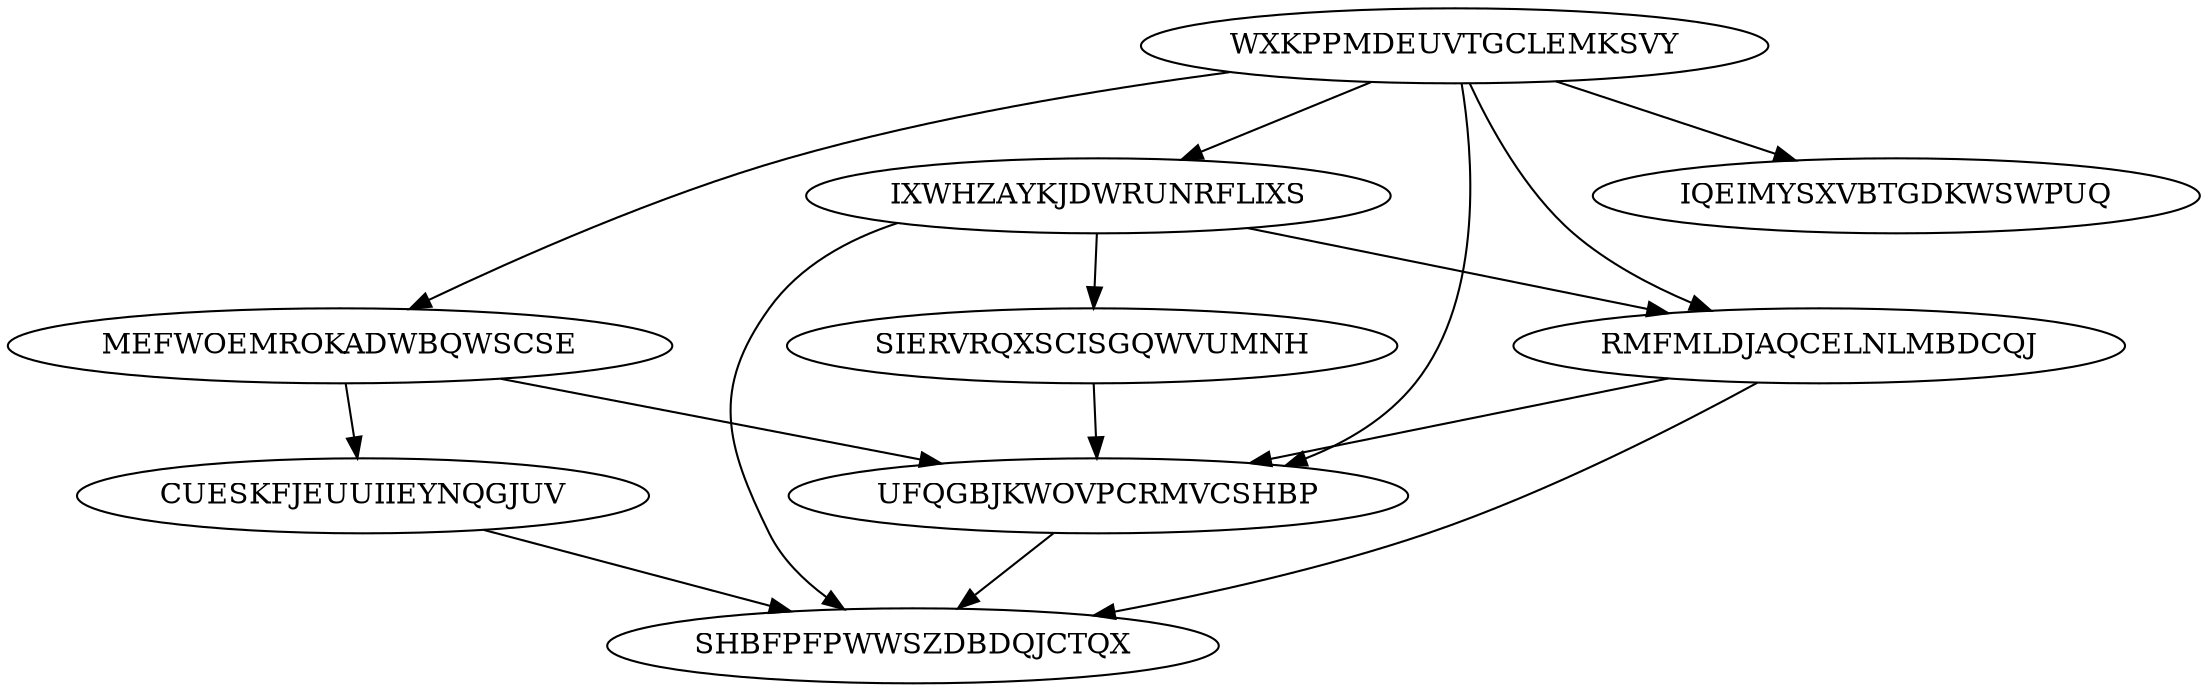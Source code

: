 digraph "N9M15" {
	WXKPPMDEUVTGCLEMKSVY			[Weight=14, Start=0, Processor=1];
	MEFWOEMROKADWBQWSCSE			[Weight=17, Start=14, Processor=1];
	IQEIMYSXVBTGDKWSWPUQ			[Weight=12, Start=31, Processor=1];
	CUESKFJEUUIIEYNQGJUV			[Weight=20, Start=43, Processor=1];
	IXWHZAYKJDWRUNRFLIXS			[Weight=10, Start=24, Processor=2];
	SIERVRQXSCISGQWVUMNH			[Weight=19, Start=34, Processor=2];
	RMFMLDJAQCELNLMBDCQJ			[Weight=10, Start=53, Processor=2];
	UFQGBJKWOVPCRMVCSHBP			[Weight=19, Start=63, Processor=2];
	SHBFPFPWWSZDBDQJCTQX			[Weight=17, Start=82, Processor=2];
	WXKPPMDEUVTGCLEMKSVY -> RMFMLDJAQCELNLMBDCQJ		[Weight=16];
	MEFWOEMROKADWBQWSCSE -> UFQGBJKWOVPCRMVCSHBP		[Weight=19];
	WXKPPMDEUVTGCLEMKSVY -> IXWHZAYKJDWRUNRFLIXS		[Weight=10];
	UFQGBJKWOVPCRMVCSHBP -> SHBFPFPWWSZDBDQJCTQX		[Weight=11];
	RMFMLDJAQCELNLMBDCQJ -> SHBFPFPWWSZDBDQJCTQX		[Weight=11];
	CUESKFJEUUIIEYNQGJUV -> SHBFPFPWWSZDBDQJCTQX		[Weight=11];
	WXKPPMDEUVTGCLEMKSVY -> UFQGBJKWOVPCRMVCSHBP		[Weight=15];
	IXWHZAYKJDWRUNRFLIXS -> SIERVRQXSCISGQWVUMNH		[Weight=17];
	IXWHZAYKJDWRUNRFLIXS -> SHBFPFPWWSZDBDQJCTQX		[Weight=20];
	SIERVRQXSCISGQWVUMNH -> UFQGBJKWOVPCRMVCSHBP		[Weight=17];
	MEFWOEMROKADWBQWSCSE -> CUESKFJEUUIIEYNQGJUV		[Weight=20];
	IXWHZAYKJDWRUNRFLIXS -> RMFMLDJAQCELNLMBDCQJ		[Weight=17];
	WXKPPMDEUVTGCLEMKSVY -> MEFWOEMROKADWBQWSCSE		[Weight=14];
	RMFMLDJAQCELNLMBDCQJ -> UFQGBJKWOVPCRMVCSHBP		[Weight=20];
	WXKPPMDEUVTGCLEMKSVY -> IQEIMYSXVBTGDKWSWPUQ		[Weight=19];
}
